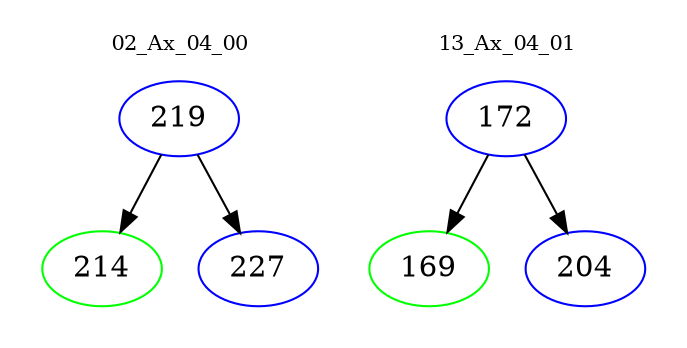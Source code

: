 digraph{
subgraph cluster_0 {
color = white
label = "02_Ax_04_00";
fontsize=10;
T0_219 [label="219", color="blue"]
T0_219 -> T0_214 [color="black"]
T0_214 [label="214", color="green"]
T0_219 -> T0_227 [color="black"]
T0_227 [label="227", color="blue"]
}
subgraph cluster_1 {
color = white
label = "13_Ax_04_01";
fontsize=10;
T1_172 [label="172", color="blue"]
T1_172 -> T1_169 [color="black"]
T1_169 [label="169", color="green"]
T1_172 -> T1_204 [color="black"]
T1_204 [label="204", color="blue"]
}
}
